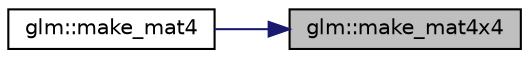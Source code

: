 digraph "glm::make_mat4x4"
{
 // LATEX_PDF_SIZE
  edge [fontname="Helvetica",fontsize="10",labelfontname="Helvetica",labelfontsize="10"];
  node [fontname="Helvetica",fontsize="10",shape=record];
  rankdir="RL";
  Node1 [label="glm::make_mat4x4",height=0.2,width=0.4,color="black", fillcolor="grey75", style="filled", fontcolor="black",tooltip=" "];
  Node1 -> Node2 [dir="back",color="midnightblue",fontsize="10",style="solid",fontname="Helvetica"];
  Node2 [label="glm::make_mat4",height=0.2,width=0.4,color="black", fillcolor="white", style="filled",URL="$group__gtc__type__ptr.html#ga2c6e6d457cb932e1ce683e4f690a6f60",tooltip=" "];
}
